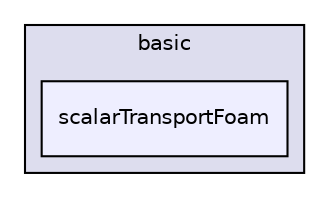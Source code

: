 digraph "applications/solvers/basic/scalarTransportFoam" {
  bgcolor=transparent;
  compound=true
  node [ fontsize="10", fontname="Helvetica"];
  edge [ labelfontsize="10", labelfontname="Helvetica"];
  subgraph clusterdir_c1a1d77e2de9f0a909b0abf393e236fa {
    graph [ bgcolor="#ddddee", pencolor="black", label="basic" fontname="Helvetica", fontsize="10", URL="dir_c1a1d77e2de9f0a909b0abf393e236fa.html"]
  dir_03d215f834cc7562c80aa99014587ecd [shape=box, label="scalarTransportFoam", style="filled", fillcolor="#eeeeff", pencolor="black", URL="dir_03d215f834cc7562c80aa99014587ecd.html"];
  }
}
